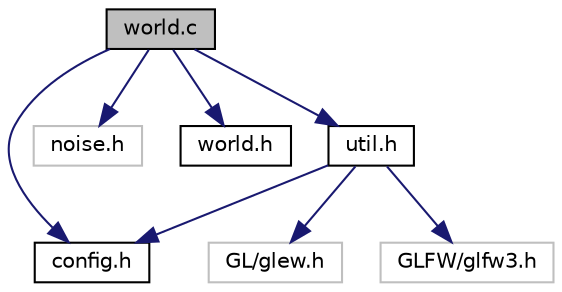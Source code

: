 digraph "world.c"
{
  edge [fontname="Helvetica",fontsize="10",labelfontname="Helvetica",labelfontsize="10"];
  node [fontname="Helvetica",fontsize="10",shape=record];
  Node1 [label="world.c",height=0.2,width=0.4,color="black", fillcolor="grey75", style="filled", fontcolor="black"];
  Node1 -> Node2 [color="midnightblue",fontsize="10",style="solid",fontname="Helvetica"];
  Node2 [label="config.h",height=0.2,width=0.4,color="black", fillcolor="white", style="filled",URL="$config_8h.html"];
  Node1 -> Node3 [color="midnightblue",fontsize="10",style="solid",fontname="Helvetica"];
  Node3 [label="noise.h",height=0.2,width=0.4,color="grey75", fillcolor="white", style="filled"];
  Node1 -> Node4 [color="midnightblue",fontsize="10",style="solid",fontname="Helvetica"];
  Node4 [label="world.h",height=0.2,width=0.4,color="black", fillcolor="white", style="filled",URL="$world_8h.html"];
  Node1 -> Node5 [color="midnightblue",fontsize="10",style="solid",fontname="Helvetica"];
  Node5 [label="util.h",height=0.2,width=0.4,color="black", fillcolor="white", style="filled",URL="$util_8h.html"];
  Node5 -> Node6 [color="midnightblue",fontsize="10",style="solid",fontname="Helvetica"];
  Node6 [label="GL/glew.h",height=0.2,width=0.4,color="grey75", fillcolor="white", style="filled"];
  Node5 -> Node7 [color="midnightblue",fontsize="10",style="solid",fontname="Helvetica"];
  Node7 [label="GLFW/glfw3.h",height=0.2,width=0.4,color="grey75", fillcolor="white", style="filled"];
  Node5 -> Node2 [color="midnightblue",fontsize="10",style="solid",fontname="Helvetica"];
}
